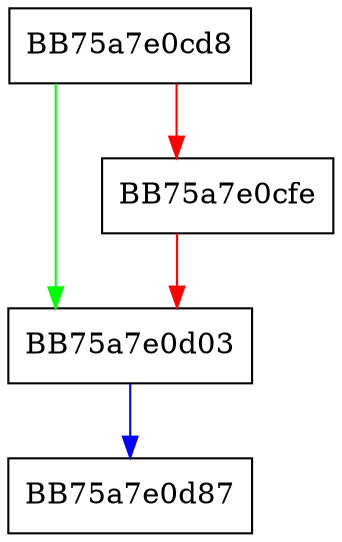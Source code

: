 digraph CreateInstance {
  node [shape="box"];
  graph [splines=ortho];
  BB75a7e0cd8 -> BB75a7e0d03 [color="green"];
  BB75a7e0cd8 -> BB75a7e0cfe [color="red"];
  BB75a7e0cfe -> BB75a7e0d03 [color="red"];
  BB75a7e0d03 -> BB75a7e0d87 [color="blue"];
}